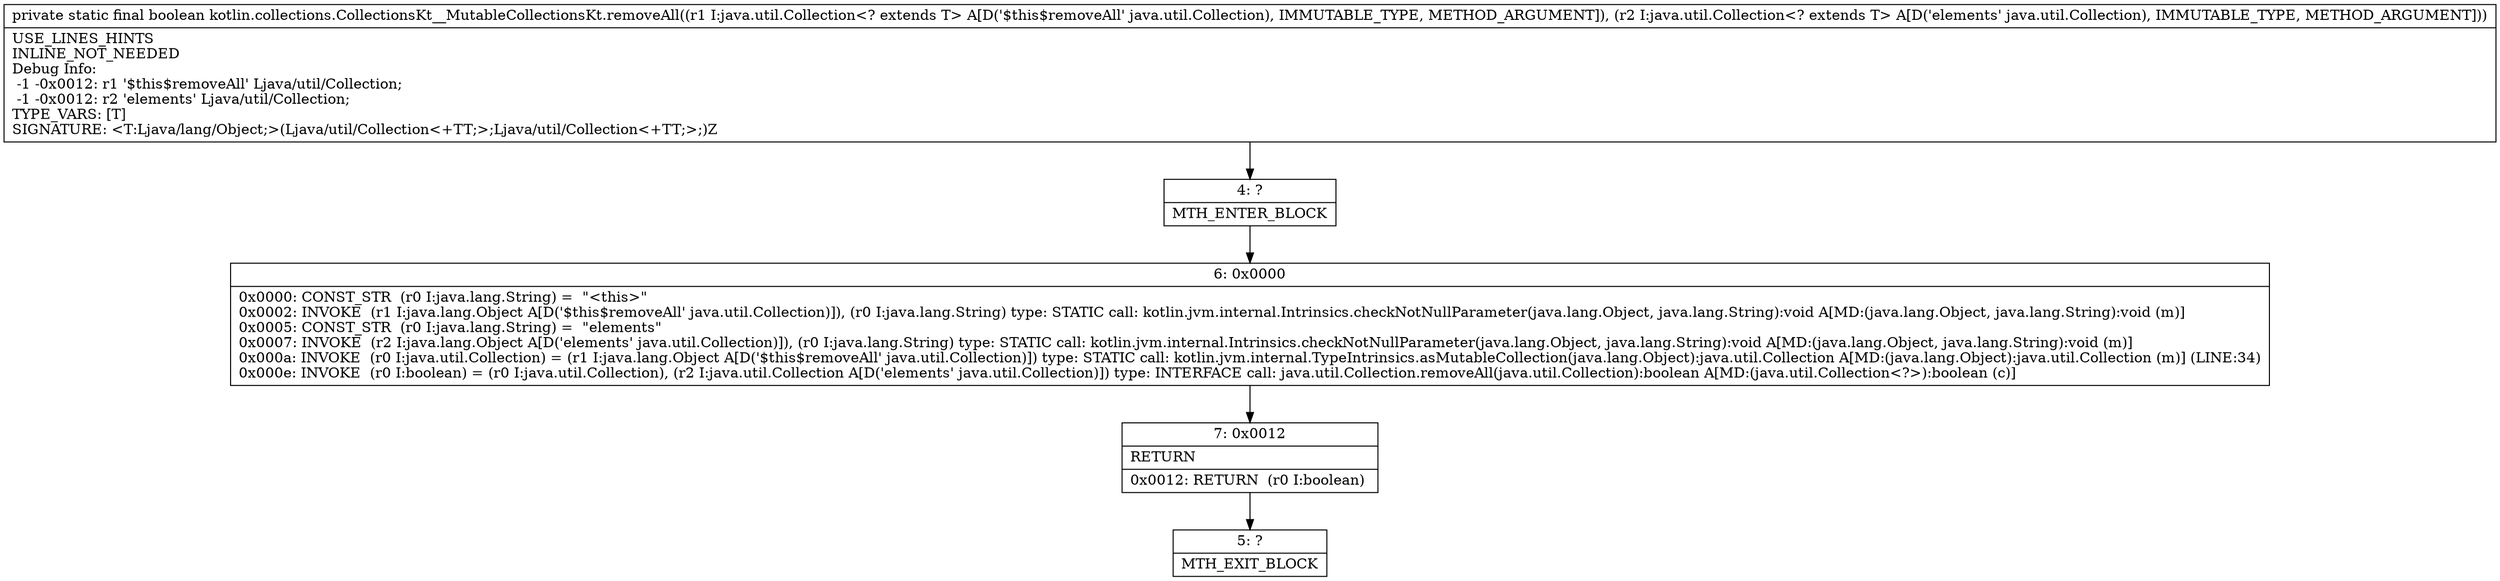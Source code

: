 digraph "CFG forkotlin.collections.CollectionsKt__MutableCollectionsKt.removeAll(Ljava\/util\/Collection;Ljava\/util\/Collection;)Z" {
Node_4 [shape=record,label="{4\:\ ?|MTH_ENTER_BLOCK\l}"];
Node_6 [shape=record,label="{6\:\ 0x0000|0x0000: CONST_STR  (r0 I:java.lang.String) =  \"\<this\>\" \l0x0002: INVOKE  (r1 I:java.lang.Object A[D('$this$removeAll' java.util.Collection)]), (r0 I:java.lang.String) type: STATIC call: kotlin.jvm.internal.Intrinsics.checkNotNullParameter(java.lang.Object, java.lang.String):void A[MD:(java.lang.Object, java.lang.String):void (m)]\l0x0005: CONST_STR  (r0 I:java.lang.String) =  \"elements\" \l0x0007: INVOKE  (r2 I:java.lang.Object A[D('elements' java.util.Collection)]), (r0 I:java.lang.String) type: STATIC call: kotlin.jvm.internal.Intrinsics.checkNotNullParameter(java.lang.Object, java.lang.String):void A[MD:(java.lang.Object, java.lang.String):void (m)]\l0x000a: INVOKE  (r0 I:java.util.Collection) = (r1 I:java.lang.Object A[D('$this$removeAll' java.util.Collection)]) type: STATIC call: kotlin.jvm.internal.TypeIntrinsics.asMutableCollection(java.lang.Object):java.util.Collection A[MD:(java.lang.Object):java.util.Collection (m)] (LINE:34)\l0x000e: INVOKE  (r0 I:boolean) = (r0 I:java.util.Collection), (r2 I:java.util.Collection A[D('elements' java.util.Collection)]) type: INTERFACE call: java.util.Collection.removeAll(java.util.Collection):boolean A[MD:(java.util.Collection\<?\>):boolean (c)]\l}"];
Node_7 [shape=record,label="{7\:\ 0x0012|RETURN\l|0x0012: RETURN  (r0 I:boolean) \l}"];
Node_5 [shape=record,label="{5\:\ ?|MTH_EXIT_BLOCK\l}"];
MethodNode[shape=record,label="{private static final boolean kotlin.collections.CollectionsKt__MutableCollectionsKt.removeAll((r1 I:java.util.Collection\<? extends T\> A[D('$this$removeAll' java.util.Collection), IMMUTABLE_TYPE, METHOD_ARGUMENT]), (r2 I:java.util.Collection\<? extends T\> A[D('elements' java.util.Collection), IMMUTABLE_TYPE, METHOD_ARGUMENT]))  | USE_LINES_HINTS\lINLINE_NOT_NEEDED\lDebug Info:\l  \-1 \-0x0012: r1 '$this$removeAll' Ljava\/util\/Collection;\l  \-1 \-0x0012: r2 'elements' Ljava\/util\/Collection;\lTYPE_VARS: [T]\lSIGNATURE: \<T:Ljava\/lang\/Object;\>(Ljava\/util\/Collection\<+TT;\>;Ljava\/util\/Collection\<+TT;\>;)Z\l}"];
MethodNode -> Node_4;Node_4 -> Node_6;
Node_6 -> Node_7;
Node_7 -> Node_5;
}


